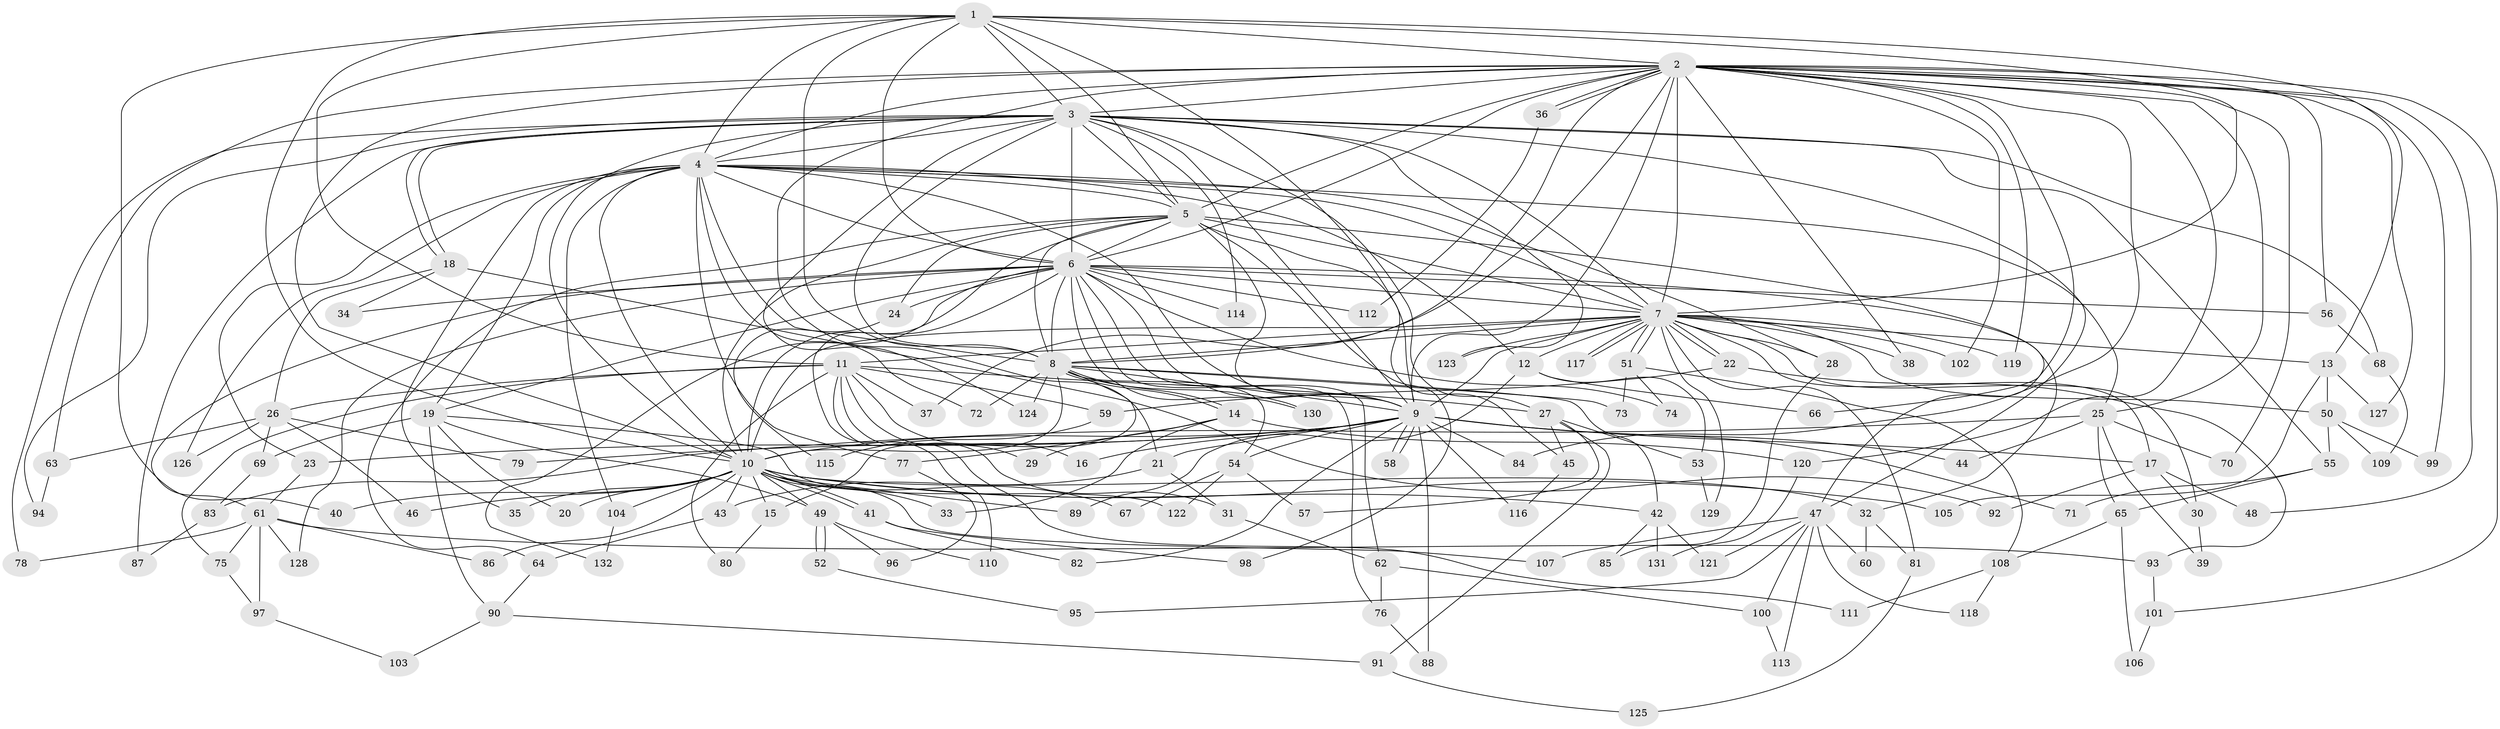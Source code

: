 // coarse degree distribution, {1: 0.3076923076923077, 2: 0.4358974358974359, 4: 0.10256410256410256, 3: 0.05128205128205128, 16: 0.02564102564102564, 9: 0.02564102564102564, 19: 0.02564102564102564, 22: 0.02564102564102564}
// Generated by graph-tools (version 1.1) at 2025/48/03/04/25 21:48:17]
// undirected, 132 vertices, 289 edges
graph export_dot {
graph [start="1"]
  node [color=gray90,style=filled];
  1;
  2;
  3;
  4;
  5;
  6;
  7;
  8;
  9;
  10;
  11;
  12;
  13;
  14;
  15;
  16;
  17;
  18;
  19;
  20;
  21;
  22;
  23;
  24;
  25;
  26;
  27;
  28;
  29;
  30;
  31;
  32;
  33;
  34;
  35;
  36;
  37;
  38;
  39;
  40;
  41;
  42;
  43;
  44;
  45;
  46;
  47;
  48;
  49;
  50;
  51;
  52;
  53;
  54;
  55;
  56;
  57;
  58;
  59;
  60;
  61;
  62;
  63;
  64;
  65;
  66;
  67;
  68;
  69;
  70;
  71;
  72;
  73;
  74;
  75;
  76;
  77;
  78;
  79;
  80;
  81;
  82;
  83;
  84;
  85;
  86;
  87;
  88;
  89;
  90;
  91;
  92;
  93;
  94;
  95;
  96;
  97;
  98;
  99;
  100;
  101;
  102;
  103;
  104;
  105;
  106;
  107;
  108;
  109;
  110;
  111;
  112;
  113;
  114;
  115;
  116;
  117;
  118;
  119;
  120;
  121;
  122;
  123;
  124;
  125;
  126;
  127;
  128;
  129;
  130;
  131;
  132;
  1 -- 2;
  1 -- 3;
  1 -- 4;
  1 -- 5;
  1 -- 6;
  1 -- 7;
  1 -- 8;
  1 -- 9;
  1 -- 10;
  1 -- 11;
  1 -- 13;
  1 -- 40;
  2 -- 3;
  2 -- 4;
  2 -- 5;
  2 -- 6;
  2 -- 7;
  2 -- 8;
  2 -- 9;
  2 -- 10;
  2 -- 21;
  2 -- 25;
  2 -- 36;
  2 -- 36;
  2 -- 37;
  2 -- 38;
  2 -- 48;
  2 -- 56;
  2 -- 63;
  2 -- 66;
  2 -- 70;
  2 -- 84;
  2 -- 99;
  2 -- 101;
  2 -- 102;
  2 -- 119;
  2 -- 120;
  2 -- 127;
  3 -- 4;
  3 -- 5;
  3 -- 6;
  3 -- 7;
  3 -- 8;
  3 -- 9;
  3 -- 10;
  3 -- 18;
  3 -- 18;
  3 -- 27;
  3 -- 47;
  3 -- 55;
  3 -- 68;
  3 -- 78;
  3 -- 87;
  3 -- 94;
  3 -- 114;
  3 -- 123;
  3 -- 124;
  4 -- 5;
  4 -- 6;
  4 -- 7;
  4 -- 8;
  4 -- 9;
  4 -- 10;
  4 -- 12;
  4 -- 19;
  4 -- 23;
  4 -- 25;
  4 -- 28;
  4 -- 35;
  4 -- 72;
  4 -- 77;
  4 -- 104;
  4 -- 126;
  5 -- 6;
  5 -- 7;
  5 -- 8;
  5 -- 9;
  5 -- 10;
  5 -- 24;
  5 -- 45;
  5 -- 47;
  5 -- 64;
  5 -- 98;
  5 -- 110;
  6 -- 7;
  6 -- 8;
  6 -- 9;
  6 -- 10;
  6 -- 19;
  6 -- 24;
  6 -- 32;
  6 -- 34;
  6 -- 56;
  6 -- 61;
  6 -- 62;
  6 -- 74;
  6 -- 76;
  6 -- 112;
  6 -- 114;
  6 -- 128;
  6 -- 130;
  6 -- 132;
  7 -- 8;
  7 -- 9;
  7 -- 10;
  7 -- 11;
  7 -- 12;
  7 -- 13;
  7 -- 17;
  7 -- 22;
  7 -- 22;
  7 -- 28;
  7 -- 30;
  7 -- 38;
  7 -- 50;
  7 -- 51;
  7 -- 51;
  7 -- 81;
  7 -- 102;
  7 -- 117;
  7 -- 117;
  7 -- 119;
  7 -- 123;
  7 -- 129;
  8 -- 9;
  8 -- 10;
  8 -- 14;
  8 -- 14;
  8 -- 15;
  8 -- 42;
  8 -- 54;
  8 -- 72;
  8 -- 73;
  8 -- 124;
  8 -- 130;
  9 -- 10;
  9 -- 16;
  9 -- 17;
  9 -- 21;
  9 -- 23;
  9 -- 44;
  9 -- 54;
  9 -- 58;
  9 -- 58;
  9 -- 71;
  9 -- 79;
  9 -- 82;
  9 -- 84;
  9 -- 88;
  9 -- 116;
  10 -- 15;
  10 -- 20;
  10 -- 32;
  10 -- 33;
  10 -- 35;
  10 -- 40;
  10 -- 41;
  10 -- 41;
  10 -- 42;
  10 -- 43;
  10 -- 46;
  10 -- 49;
  10 -- 67;
  10 -- 86;
  10 -- 89;
  10 -- 104;
  10 -- 105;
  10 -- 107;
  11 -- 16;
  11 -- 26;
  11 -- 27;
  11 -- 29;
  11 -- 31;
  11 -- 37;
  11 -- 59;
  11 -- 75;
  11 -- 80;
  11 -- 111;
  12 -- 53;
  12 -- 66;
  12 -- 89;
  13 -- 50;
  13 -- 105;
  13 -- 127;
  14 -- 29;
  14 -- 33;
  14 -- 77;
  14 -- 120;
  15 -- 80;
  17 -- 30;
  17 -- 48;
  17 -- 92;
  18 -- 26;
  18 -- 34;
  18 -- 92;
  19 -- 20;
  19 -- 49;
  19 -- 69;
  19 -- 90;
  19 -- 122;
  21 -- 31;
  21 -- 43;
  22 -- 59;
  22 -- 93;
  23 -- 61;
  24 -- 115;
  25 -- 39;
  25 -- 44;
  25 -- 65;
  25 -- 70;
  25 -- 83;
  26 -- 46;
  26 -- 63;
  26 -- 69;
  26 -- 79;
  26 -- 126;
  27 -- 45;
  27 -- 53;
  27 -- 57;
  27 -- 91;
  28 -- 85;
  30 -- 39;
  31 -- 62;
  32 -- 60;
  32 -- 81;
  36 -- 112;
  41 -- 82;
  41 -- 98;
  42 -- 85;
  42 -- 121;
  42 -- 131;
  43 -- 64;
  45 -- 116;
  47 -- 60;
  47 -- 95;
  47 -- 100;
  47 -- 107;
  47 -- 113;
  47 -- 118;
  47 -- 121;
  49 -- 52;
  49 -- 52;
  49 -- 96;
  49 -- 110;
  50 -- 55;
  50 -- 99;
  50 -- 109;
  51 -- 73;
  51 -- 74;
  51 -- 108;
  52 -- 95;
  53 -- 129;
  54 -- 57;
  54 -- 67;
  54 -- 122;
  55 -- 65;
  55 -- 71;
  56 -- 68;
  59 -- 115;
  61 -- 75;
  61 -- 78;
  61 -- 86;
  61 -- 93;
  61 -- 97;
  61 -- 128;
  62 -- 76;
  62 -- 100;
  63 -- 94;
  64 -- 90;
  65 -- 106;
  65 -- 108;
  68 -- 109;
  69 -- 83;
  75 -- 97;
  76 -- 88;
  77 -- 96;
  81 -- 125;
  83 -- 87;
  90 -- 91;
  90 -- 103;
  91 -- 125;
  93 -- 101;
  97 -- 103;
  100 -- 113;
  101 -- 106;
  104 -- 132;
  108 -- 111;
  108 -- 118;
  120 -- 131;
}

